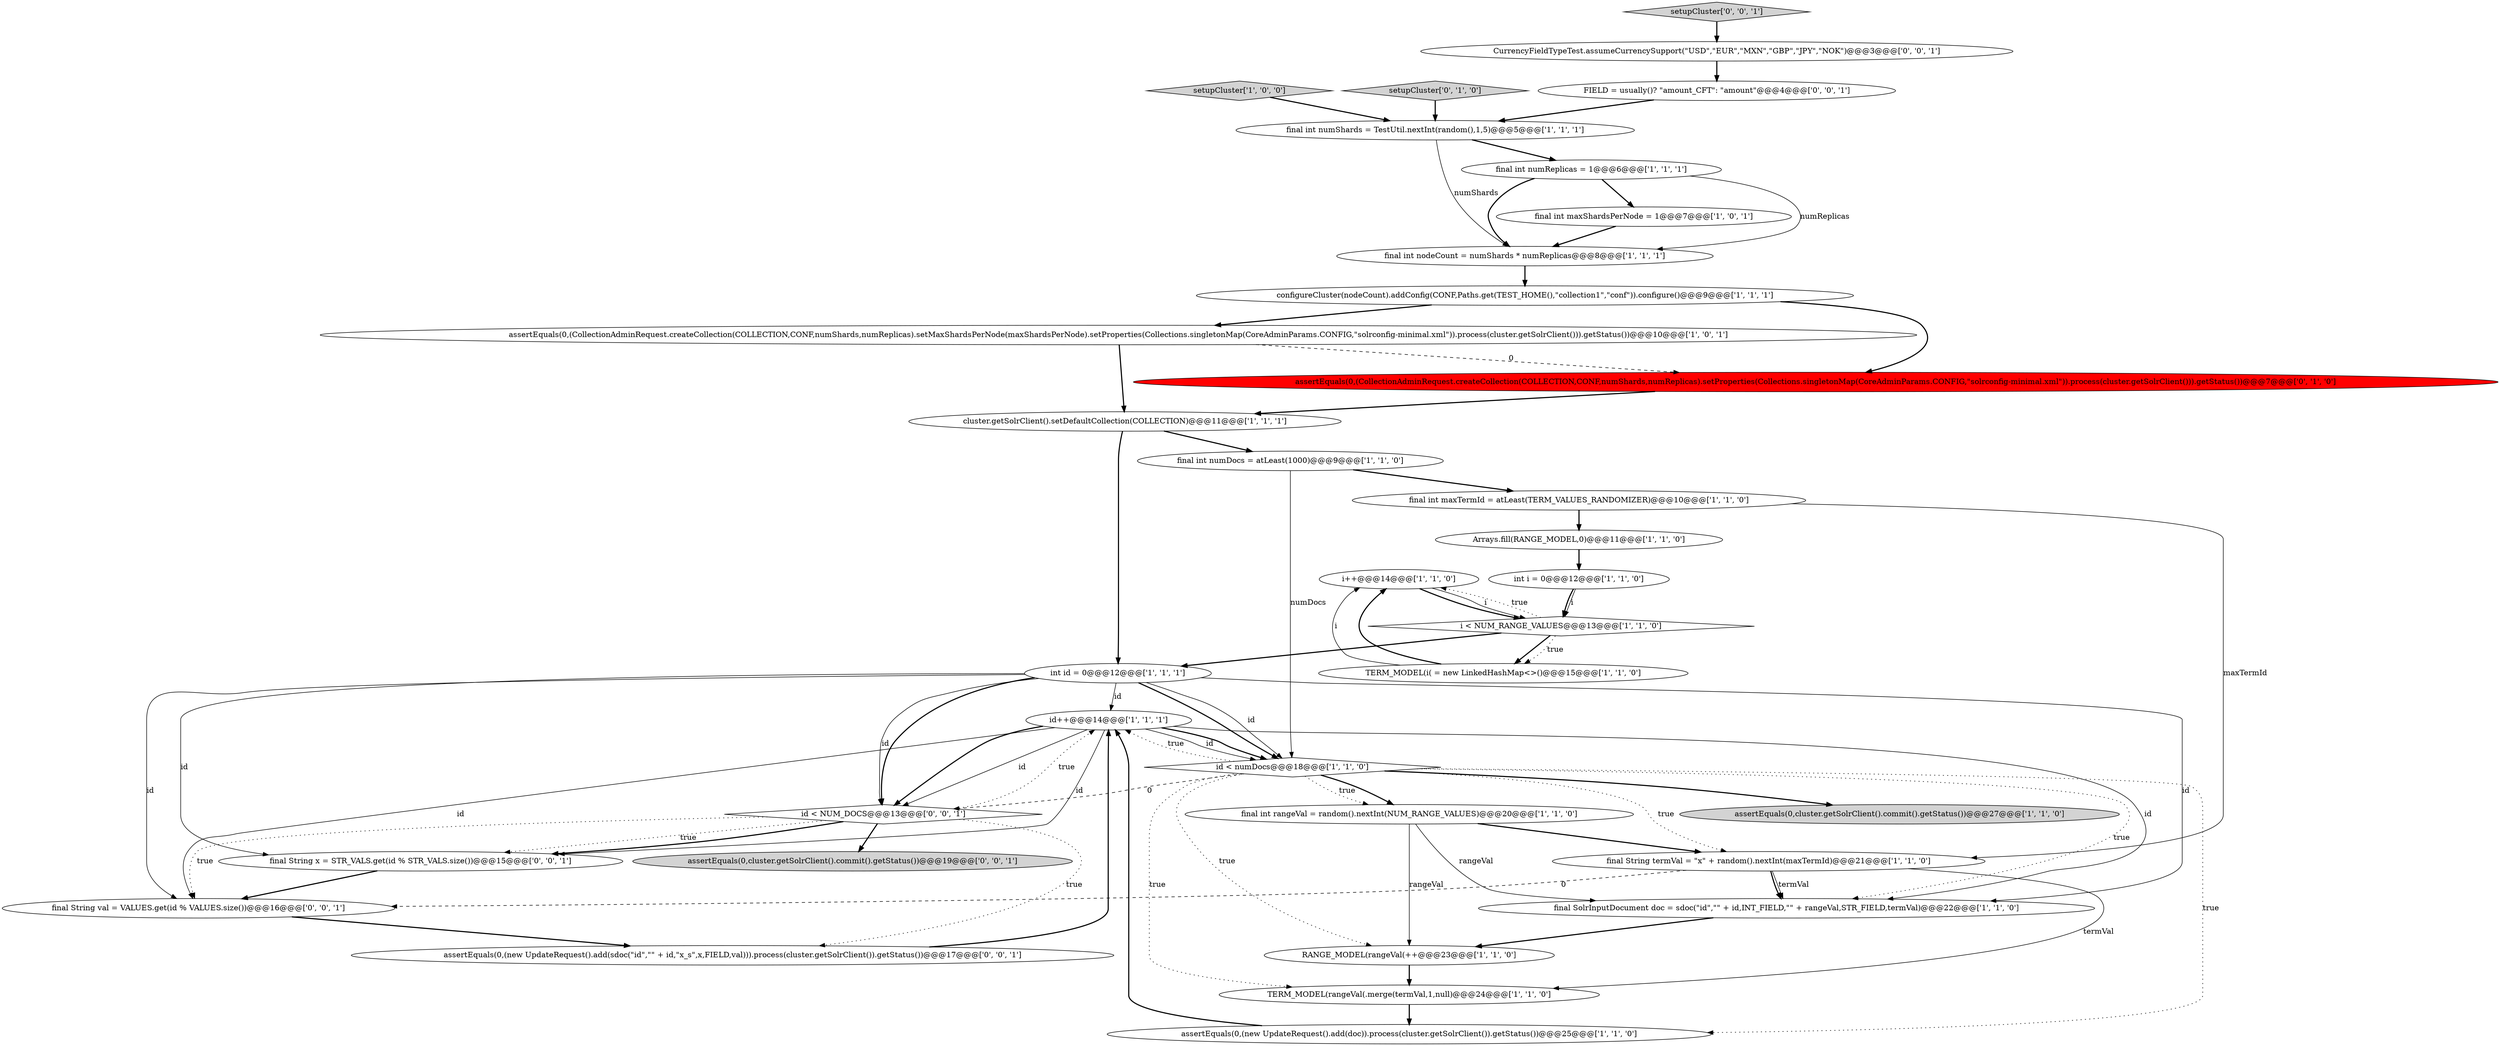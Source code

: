 digraph {
5 [style = filled, label = "i++@@@14@@@['1', '1', '0']", fillcolor = white, shape = ellipse image = "AAA0AAABBB1BBB"];
3 [style = filled, label = "setupCluster['1', '0', '0']", fillcolor = lightgray, shape = diamond image = "AAA0AAABBB1BBB"];
20 [style = filled, label = "cluster.getSolrClient().setDefaultCollection(COLLECTION)@@@11@@@['1', '1', '1']", fillcolor = white, shape = ellipse image = "AAA0AAABBB1BBB"];
10 [style = filled, label = "id++@@@14@@@['1', '1', '1']", fillcolor = white, shape = ellipse image = "AAA0AAABBB1BBB"];
34 [style = filled, label = "final String x = STR_VALS.get(id % STR_VALS.size())@@@15@@@['0', '0', '1']", fillcolor = white, shape = ellipse image = "AAA0AAABBB3BBB"];
24 [style = filled, label = "TERM_MODEL(rangeVal(.merge(termVal,1,null)@@@24@@@['1', '1', '0']", fillcolor = white, shape = ellipse image = "AAA0AAABBB1BBB"];
16 [style = filled, label = "int i = 0@@@12@@@['1', '1', '0']", fillcolor = white, shape = ellipse image = "AAA0AAABBB1BBB"];
30 [style = filled, label = "final String val = VALUES.get(id % VALUES.size())@@@16@@@['0', '0', '1']", fillcolor = white, shape = ellipse image = "AAA0AAABBB3BBB"];
17 [style = filled, label = "final String termVal = \"x\" + random().nextInt(maxTermId)@@@21@@@['1', '1', '0']", fillcolor = white, shape = ellipse image = "AAA0AAABBB1BBB"];
8 [style = filled, label = "int id = 0@@@12@@@['1', '1', '1']", fillcolor = white, shape = ellipse image = "AAA0AAABBB1BBB"];
15 [style = filled, label = "i < NUM_RANGE_VALUES@@@13@@@['1', '1', '0']", fillcolor = white, shape = diamond image = "AAA0AAABBB1BBB"];
29 [style = filled, label = "CurrencyFieldTypeTest.assumeCurrencySupport(\"USD\",\"EUR\",\"MXN\",\"GBP\",\"JPY\",\"NOK\")@@@3@@@['0', '0', '1']", fillcolor = white, shape = ellipse image = "AAA0AAABBB3BBB"];
21 [style = filled, label = "final int maxTermId = atLeast(TERM_VALUES_RANDOMIZER)@@@10@@@['1', '1', '0']", fillcolor = white, shape = ellipse image = "AAA0AAABBB1BBB"];
31 [style = filled, label = "setupCluster['0', '0', '1']", fillcolor = lightgray, shape = diamond image = "AAA0AAABBB3BBB"];
23 [style = filled, label = "id < numDocs@@@18@@@['1', '1', '0']", fillcolor = white, shape = diamond image = "AAA0AAABBB1BBB"];
0 [style = filled, label = "final int numDocs = atLeast(1000)@@@9@@@['1', '1', '0']", fillcolor = white, shape = ellipse image = "AAA0AAABBB1BBB"];
7 [style = filled, label = "final int nodeCount = numShards * numReplicas@@@8@@@['1', '1', '1']", fillcolor = white, shape = ellipse image = "AAA0AAABBB1BBB"];
11 [style = filled, label = "TERM_MODEL(i( = new LinkedHashMap<>()@@@15@@@['1', '1', '0']", fillcolor = white, shape = ellipse image = "AAA0AAABBB1BBB"];
28 [style = filled, label = "assertEquals(0,cluster.getSolrClient().commit().getStatus())@@@19@@@['0', '0', '1']", fillcolor = lightgray, shape = ellipse image = "AAA0AAABBB3BBB"];
25 [style = filled, label = "setupCluster['0', '1', '0']", fillcolor = lightgray, shape = diamond image = "AAA0AAABBB2BBB"];
18 [style = filled, label = "assertEquals(0,(CollectionAdminRequest.createCollection(COLLECTION,CONF,numShards,numReplicas).setMaxShardsPerNode(maxShardsPerNode).setProperties(Collections.singletonMap(CoreAdminParams.CONFIG,\"solrconfig-minimal.xml\")).process(cluster.getSolrClient())).getStatus())@@@10@@@['1', '0', '1']", fillcolor = white, shape = ellipse image = "AAA0AAABBB1BBB"];
9 [style = filled, label = "final SolrInputDocument doc = sdoc(\"id\",\"\" + id,INT_FIELD,\"\" + rangeVal,STR_FIELD,termVal)@@@22@@@['1', '1', '0']", fillcolor = white, shape = ellipse image = "AAA0AAABBB1BBB"];
19 [style = filled, label = "assertEquals(0,(new UpdateRequest().add(doc)).process(cluster.getSolrClient()).getStatus())@@@25@@@['1', '1', '0']", fillcolor = white, shape = ellipse image = "AAA0AAABBB1BBB"];
26 [style = filled, label = "assertEquals(0,(CollectionAdminRequest.createCollection(COLLECTION,CONF,numShards,numReplicas).setProperties(Collections.singletonMap(CoreAdminParams.CONFIG,\"solrconfig-minimal.xml\")).process(cluster.getSolrClient())).getStatus())@@@7@@@['0', '1', '0']", fillcolor = red, shape = ellipse image = "AAA1AAABBB2BBB"];
27 [style = filled, label = "FIELD = usually()? \"amount_CFT\": \"amount\"@@@4@@@['0', '0', '1']", fillcolor = white, shape = ellipse image = "AAA0AAABBB3BBB"];
33 [style = filled, label = "id < NUM_DOCS@@@13@@@['0', '0', '1']", fillcolor = white, shape = diamond image = "AAA0AAABBB3BBB"];
4 [style = filled, label = "final int numShards = TestUtil.nextInt(random(),1,5)@@@5@@@['1', '1', '1']", fillcolor = white, shape = ellipse image = "AAA0AAABBB1BBB"];
32 [style = filled, label = "assertEquals(0,(new UpdateRequest().add(sdoc(\"id\",\"\" + id,\"x_s\",x,FIELD,val))).process(cluster.getSolrClient()).getStatus())@@@17@@@['0', '0', '1']", fillcolor = white, shape = ellipse image = "AAA0AAABBB3BBB"];
22 [style = filled, label = "RANGE_MODEL(rangeVal(++@@@23@@@['1', '1', '0']", fillcolor = white, shape = ellipse image = "AAA0AAABBB1BBB"];
1 [style = filled, label = "final int rangeVal = random().nextInt(NUM_RANGE_VALUES)@@@20@@@['1', '1', '0']", fillcolor = white, shape = ellipse image = "AAA0AAABBB1BBB"];
13 [style = filled, label = "final int numReplicas = 1@@@6@@@['1', '1', '1']", fillcolor = white, shape = ellipse image = "AAA0AAABBB1BBB"];
14 [style = filled, label = "Arrays.fill(RANGE_MODEL,0)@@@11@@@['1', '1', '0']", fillcolor = white, shape = ellipse image = "AAA0AAABBB1BBB"];
6 [style = filled, label = "final int maxShardsPerNode = 1@@@7@@@['1', '0', '1']", fillcolor = white, shape = ellipse image = "AAA0AAABBB1BBB"];
12 [style = filled, label = "assertEquals(0,cluster.getSolrClient().commit().getStatus())@@@27@@@['1', '1', '0']", fillcolor = lightgray, shape = ellipse image = "AAA0AAABBB1BBB"];
2 [style = filled, label = "configureCluster(nodeCount).addConfig(CONF,Paths.get(TEST_HOME(),\"collection1\",\"conf\")).configure()@@@9@@@['1', '1', '1']", fillcolor = white, shape = ellipse image = "AAA0AAABBB1BBB"];
9->22 [style = bold, label=""];
14->16 [style = bold, label=""];
15->5 [style = dotted, label="true"];
16->15 [style = bold, label=""];
8->33 [style = bold, label=""];
0->23 [style = solid, label="numDocs"];
8->10 [style = solid, label="id"];
13->7 [style = solid, label="numReplicas"];
2->26 [style = bold, label=""];
24->19 [style = bold, label=""];
8->23 [style = bold, label=""];
10->9 [style = solid, label="id"];
23->22 [style = dotted, label="true"];
33->32 [style = dotted, label="true"];
21->17 [style = solid, label="maxTermId"];
17->9 [style = bold, label=""];
33->28 [style = bold, label=""];
4->13 [style = bold, label=""];
20->0 [style = bold, label=""];
1->22 [style = solid, label="rangeVal"];
33->34 [style = dotted, label="true"];
25->4 [style = bold, label=""];
5->15 [style = bold, label=""];
2->18 [style = bold, label=""];
19->10 [style = bold, label=""];
30->32 [style = bold, label=""];
31->29 [style = bold, label=""];
33->10 [style = dotted, label="true"];
0->21 [style = bold, label=""];
16->15 [style = solid, label="i"];
10->30 [style = solid, label="id"];
23->19 [style = dotted, label="true"];
11->5 [style = solid, label="i"];
3->4 [style = bold, label=""];
34->30 [style = bold, label=""];
32->10 [style = bold, label=""];
23->9 [style = dotted, label="true"];
33->30 [style = dotted, label="true"];
23->33 [style = dashed, label="0"];
1->17 [style = bold, label=""];
8->9 [style = solid, label="id"];
8->33 [style = solid, label="id"];
8->30 [style = solid, label="id"];
29->27 [style = bold, label=""];
18->20 [style = bold, label=""];
11->5 [style = bold, label=""];
27->4 [style = bold, label=""];
20->8 [style = bold, label=""];
23->10 [style = dotted, label="true"];
23->1 [style = dotted, label="true"];
15->11 [style = bold, label=""];
10->23 [style = solid, label="id"];
17->9 [style = solid, label="termVal"];
10->23 [style = bold, label=""];
7->2 [style = bold, label=""];
13->7 [style = bold, label=""];
5->15 [style = solid, label="i"];
8->34 [style = solid, label="id"];
10->34 [style = solid, label="id"];
1->9 [style = solid, label="rangeVal"];
15->11 [style = dotted, label="true"];
4->7 [style = solid, label="numShards"];
23->1 [style = bold, label=""];
17->24 [style = solid, label="termVal"];
18->26 [style = dashed, label="0"];
23->12 [style = bold, label=""];
10->33 [style = bold, label=""];
22->24 [style = bold, label=""];
13->6 [style = bold, label=""];
8->23 [style = solid, label="id"];
6->7 [style = bold, label=""];
10->33 [style = solid, label="id"];
23->17 [style = dotted, label="true"];
17->30 [style = dashed, label="0"];
33->34 [style = bold, label=""];
23->24 [style = dotted, label="true"];
15->8 [style = bold, label=""];
26->20 [style = bold, label=""];
21->14 [style = bold, label=""];
}
